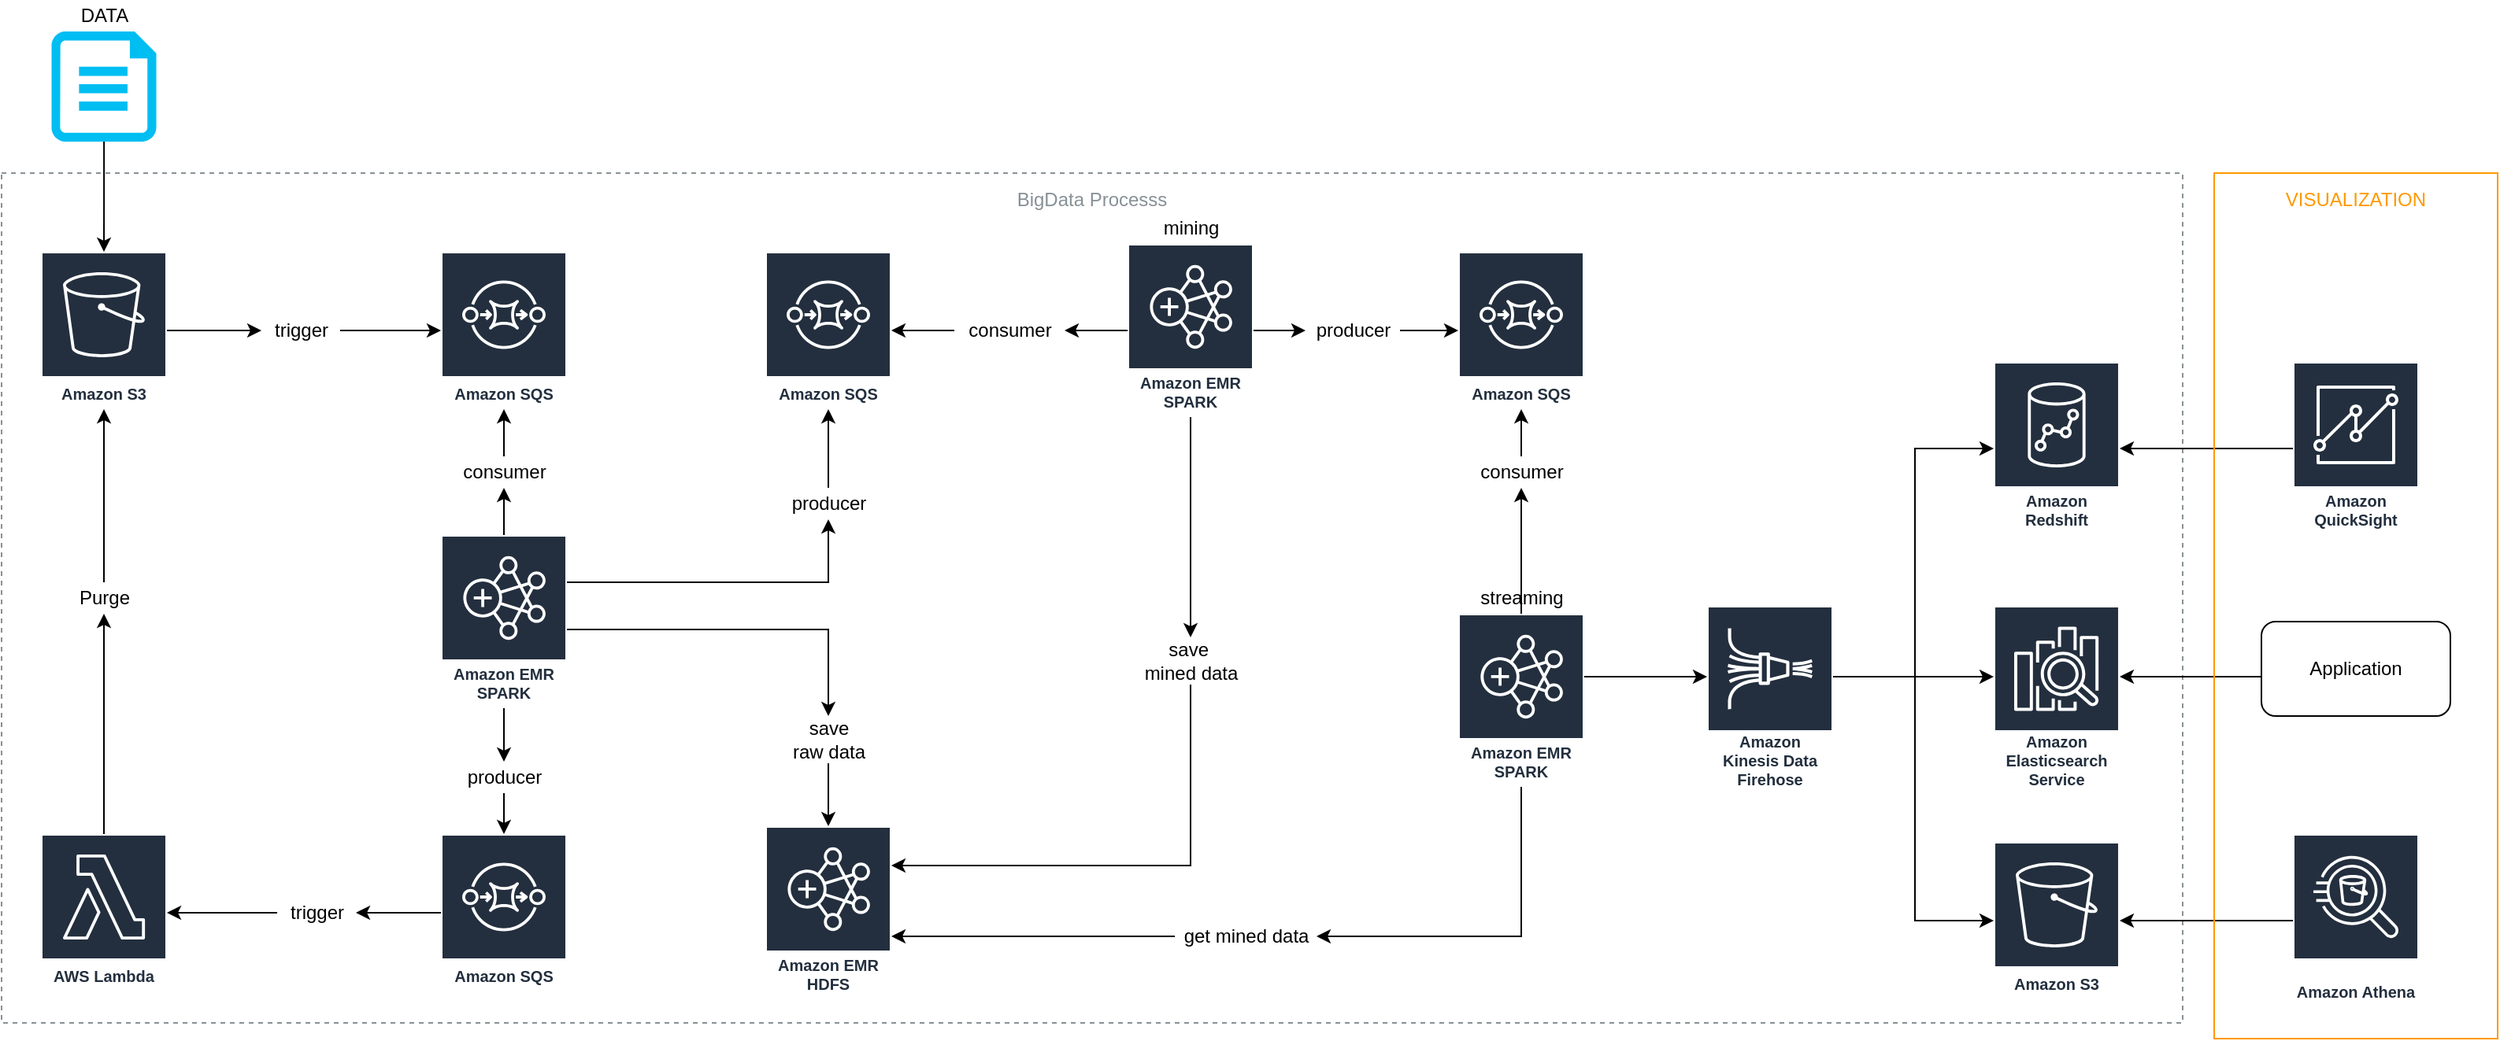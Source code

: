 <mxfile version="12.9.3" type="device"><diagram id="54NRDBQ9i-c0Yn-gqgOr" name="Page-1"><mxGraphModel dx="1024" dy="592" grid="1" gridSize="10" guides="1" tooltips="1" connect="1" arrows="1" fold="1" page="1" pageScale="1" pageWidth="827" pageHeight="1169" math="0" shadow="0"><root><mxCell id="0"/><mxCell id="1" parent="0"/><mxCell id="UCuNYARqZyfxTHoQtfst-64" value="BigData Processs" style="outlineConnect=0;gradientColor=none;html=1;whiteSpace=wrap;fontSize=12;fontStyle=0;strokeColor=#879196;fillColor=none;verticalAlign=top;align=center;fontColor=#879196;dashed=1;spacingTop=3;" parent="1" vertex="1"><mxGeometry x="55" y="130" width="1385" height="540" as="geometry"/></mxCell><mxCell id="UCuNYARqZyfxTHoQtfst-4" style="edgeStyle=orthogonalEdgeStyle;rounded=0;orthogonalLoop=1;jettySize=auto;html=1;" parent="1" source="UCuNYARqZyfxTHoQtfst-27" target="UCuNYARqZyfxTHoQtfst-3" edge="1"><mxGeometry relative="1" as="geometry"/></mxCell><mxCell id="UCuNYARqZyfxTHoQtfst-1" value="Amazon S3" style="outlineConnect=0;fontColor=#232F3E;gradientColor=none;strokeColor=#ffffff;fillColor=#232F3E;dashed=0;verticalLabelPosition=middle;verticalAlign=bottom;align=center;html=1;whiteSpace=wrap;fontSize=10;fontStyle=1;spacing=3;shape=mxgraph.aws4.productIcon;prIcon=mxgraph.aws4.s3;" parent="1" vertex="1"><mxGeometry x="80" y="180" width="80" height="100" as="geometry"/></mxCell><mxCell id="UCuNYARqZyfxTHoQtfst-3" value="Amazon SQS" style="outlineConnect=0;fontColor=#232F3E;gradientColor=none;strokeColor=#ffffff;fillColor=#232F3E;dashed=0;verticalLabelPosition=middle;verticalAlign=bottom;align=center;html=1;whiteSpace=wrap;fontSize=10;fontStyle=1;spacing=3;shape=mxgraph.aws4.productIcon;prIcon=mxgraph.aws4.sqs;" parent="1" vertex="1"><mxGeometry x="334" y="180" width="80" height="100" as="geometry"/></mxCell><mxCell id="UCuNYARqZyfxTHoQtfst-6" style="edgeStyle=orthogonalEdgeStyle;rounded=0;orthogonalLoop=1;jettySize=auto;html=1;" parent="1" source="UCuNYARqZyfxTHoQtfst-29" target="UCuNYARqZyfxTHoQtfst-3" edge="1"><mxGeometry relative="1" as="geometry"><mxPoint x="374" y="380" as="sourcePoint"/></mxGeometry></mxCell><mxCell id="UCuNYARqZyfxTHoQtfst-13" style="edgeStyle=orthogonalEdgeStyle;rounded=0;orthogonalLoop=1;jettySize=auto;html=1;" parent="1" source="UCuNYARqZyfxTHoQtfst-31" target="UCuNYARqZyfxTHoQtfst-7" edge="1"><mxGeometry relative="1" as="geometry"><mxPoint x="374" y="440" as="sourcePoint"/></mxGeometry></mxCell><mxCell id="UCuNYARqZyfxTHoQtfst-16" style="edgeStyle=orthogonalEdgeStyle;rounded=0;orthogonalLoop=1;jettySize=auto;html=1;entryX=0.5;entryY=0;entryDx=0;entryDy=0;entryPerimeter=0;" parent="1" source="UCuNYARqZyfxTHoQtfst-35" target="UCuNYARqZyfxTHoQtfst-36" edge="1"><mxGeometry relative="1" as="geometry"><mxPoint x="464" y="410" as="sourcePoint"/><mxPoint x="580" y="550" as="targetPoint"/></mxGeometry></mxCell><mxCell id="UCuNYARqZyfxTHoQtfst-18" style="edgeStyle=orthogonalEdgeStyle;rounded=0;orthogonalLoop=1;jettySize=auto;html=1;" parent="1" source="UCuNYARqZyfxTHoQtfst-33" target="UCuNYARqZyfxTHoQtfst-17" edge="1"><mxGeometry relative="1" as="geometry"><mxPoint x="464" y="410" as="sourcePoint"/></mxGeometry></mxCell><mxCell id="UCuNYARqZyfxTHoQtfst-12" style="edgeStyle=orthogonalEdgeStyle;rounded=0;orthogonalLoop=1;jettySize=auto;html=1;" parent="1" source="UCuNYARqZyfxTHoQtfst-21" target="UCuNYARqZyfxTHoQtfst-8" edge="1"><mxGeometry relative="1" as="geometry"/></mxCell><mxCell id="UCuNYARqZyfxTHoQtfst-7" value="Amazon SQS" style="outlineConnect=0;fontColor=#232F3E;gradientColor=none;strokeColor=#ffffff;fillColor=#232F3E;dashed=0;verticalLabelPosition=middle;verticalAlign=bottom;align=center;html=1;whiteSpace=wrap;fontSize=10;fontStyle=1;spacing=3;shape=mxgraph.aws4.productIcon;prIcon=mxgraph.aws4.sqs;" parent="1" vertex="1"><mxGeometry x="334" y="550" width="80" height="100" as="geometry"/></mxCell><mxCell id="UCuNYARqZyfxTHoQtfst-9" style="edgeStyle=orthogonalEdgeStyle;rounded=0;orthogonalLoop=1;jettySize=auto;html=1;" parent="1" source="UCuNYARqZyfxTHoQtfst-10" target="UCuNYARqZyfxTHoQtfst-1" edge="1"><mxGeometry relative="1" as="geometry"/></mxCell><mxCell id="UCuNYARqZyfxTHoQtfst-8" value="AWS Lambda" style="outlineConnect=0;fontColor=#232F3E;gradientColor=none;strokeColor=#ffffff;fillColor=#232F3E;dashed=0;verticalLabelPosition=middle;verticalAlign=bottom;align=center;html=1;whiteSpace=wrap;fontSize=10;fontStyle=1;spacing=3;shape=mxgraph.aws4.productIcon;prIcon=mxgraph.aws4.lambda;" parent="1" vertex="1"><mxGeometry x="80" y="550" width="80" height="100" as="geometry"/></mxCell><mxCell id="UCuNYARqZyfxTHoQtfst-10" value="Purge" style="text;html=1;align=center;verticalAlign=middle;resizable=0;points=[];autosize=1;" parent="1" vertex="1"><mxGeometry x="95" y="390" width="50" height="20" as="geometry"/></mxCell><mxCell id="UCuNYARqZyfxTHoQtfst-14" style="edgeStyle=orthogonalEdgeStyle;rounded=0;orthogonalLoop=1;jettySize=auto;html=1;" parent="1" source="UCuNYARqZyfxTHoQtfst-8" target="UCuNYARqZyfxTHoQtfst-10" edge="1"><mxGeometry relative="1" as="geometry"><mxPoint x="120" y="550" as="sourcePoint"/><mxPoint x="120" y="280" as="targetPoint"/></mxGeometry></mxCell><mxCell id="UCuNYARqZyfxTHoQtfst-17" value="Amazon SQS" style="outlineConnect=0;fontColor=#232F3E;gradientColor=none;strokeColor=#ffffff;fillColor=#232F3E;dashed=0;verticalLabelPosition=middle;verticalAlign=bottom;align=center;html=1;whiteSpace=wrap;fontSize=10;fontStyle=1;spacing=3;shape=mxgraph.aws4.productIcon;prIcon=mxgraph.aws4.sqs;" parent="1" vertex="1"><mxGeometry x="540" y="180" width="80" height="100" as="geometry"/></mxCell><mxCell id="UCuNYARqZyfxTHoQtfst-19" value="Amazon EMR&lt;br&gt;SPARK" style="outlineConnect=0;fontColor=#232F3E;gradientColor=none;strokeColor=#ffffff;fillColor=#232F3E;dashed=0;verticalLabelPosition=middle;verticalAlign=bottom;align=center;html=1;whiteSpace=wrap;fontSize=10;fontStyle=1;spacing=3;shape=mxgraph.aws4.productIcon;prIcon=mxgraph.aws4.emr;" parent="1" vertex="1"><mxGeometry x="334" y="360" width="80" height="110" as="geometry"/></mxCell><mxCell id="UCuNYARqZyfxTHoQtfst-21" value="trigger" style="text;html=1;align=center;verticalAlign=middle;resizable=0;points=[];autosize=1;" parent="1" vertex="1"><mxGeometry x="230" y="590" width="50" height="20" as="geometry"/></mxCell><mxCell id="UCuNYARqZyfxTHoQtfst-22" style="edgeStyle=orthogonalEdgeStyle;rounded=0;orthogonalLoop=1;jettySize=auto;html=1;" parent="1" source="UCuNYARqZyfxTHoQtfst-7" target="UCuNYARqZyfxTHoQtfst-21" edge="1"><mxGeometry relative="1" as="geometry"><mxPoint x="334" y="600" as="sourcePoint"/><mxPoint x="160" y="600" as="targetPoint"/></mxGeometry></mxCell><mxCell id="UCuNYARqZyfxTHoQtfst-26" style="edgeStyle=orthogonalEdgeStyle;rounded=0;orthogonalLoop=1;jettySize=auto;html=1;" parent="1" source="UCuNYARqZyfxTHoQtfst-25" target="UCuNYARqZyfxTHoQtfst-1" edge="1"><mxGeometry relative="1" as="geometry"/></mxCell><mxCell id="UCuNYARqZyfxTHoQtfst-27" value="trigger" style="text;html=1;align=center;verticalAlign=middle;resizable=0;points=[];autosize=1;" parent="1" vertex="1"><mxGeometry x="220" y="220" width="50" height="20" as="geometry"/></mxCell><mxCell id="UCuNYARqZyfxTHoQtfst-28" style="edgeStyle=orthogonalEdgeStyle;rounded=0;orthogonalLoop=1;jettySize=auto;html=1;" parent="1" source="UCuNYARqZyfxTHoQtfst-1" target="UCuNYARqZyfxTHoQtfst-27" edge="1"><mxGeometry relative="1" as="geometry"><mxPoint x="160" y="230" as="sourcePoint"/><mxPoint x="334" y="230" as="targetPoint"/></mxGeometry></mxCell><mxCell id="UCuNYARqZyfxTHoQtfst-29" value="consumer" style="text;html=1;align=center;verticalAlign=middle;resizable=0;points=[];autosize=1;" parent="1" vertex="1"><mxGeometry x="339" y="310" width="70" height="20" as="geometry"/></mxCell><mxCell id="UCuNYARqZyfxTHoQtfst-30" style="edgeStyle=orthogonalEdgeStyle;rounded=0;orthogonalLoop=1;jettySize=auto;html=1;" parent="1" source="UCuNYARqZyfxTHoQtfst-19" target="UCuNYARqZyfxTHoQtfst-29" edge="1"><mxGeometry relative="1" as="geometry"><mxPoint x="374" y="360" as="sourcePoint"/><mxPoint x="374" y="280" as="targetPoint"/></mxGeometry></mxCell><mxCell id="UCuNYARqZyfxTHoQtfst-31" value="producer" style="text;html=1;align=center;verticalAlign=middle;resizable=0;points=[];autosize=1;" parent="1" vertex="1"><mxGeometry x="344" y="504" width="60" height="20" as="geometry"/></mxCell><mxCell id="UCuNYARqZyfxTHoQtfst-32" style="edgeStyle=orthogonalEdgeStyle;rounded=0;orthogonalLoop=1;jettySize=auto;html=1;" parent="1" source="UCuNYARqZyfxTHoQtfst-19" target="UCuNYARqZyfxTHoQtfst-31" edge="1"><mxGeometry relative="1" as="geometry"><mxPoint x="374" y="470" as="sourcePoint"/><mxPoint x="374" y="550" as="targetPoint"/></mxGeometry></mxCell><mxCell id="UCuNYARqZyfxTHoQtfst-33" value="producer" style="text;html=1;align=center;verticalAlign=middle;resizable=0;points=[];autosize=1;" parent="1" vertex="1"><mxGeometry x="550" y="330" width="60" height="20" as="geometry"/></mxCell><mxCell id="UCuNYARqZyfxTHoQtfst-34" style="edgeStyle=orthogonalEdgeStyle;rounded=0;orthogonalLoop=1;jettySize=auto;html=1;" parent="1" source="UCuNYARqZyfxTHoQtfst-19" target="UCuNYARqZyfxTHoQtfst-33" edge="1"><mxGeometry relative="1" as="geometry"><mxPoint x="414" y="415" as="sourcePoint"/><mxPoint x="550" y="280" as="targetPoint"/><Array as="points"><mxPoint x="580" y="390"/></Array></mxGeometry></mxCell><mxCell id="UCuNYARqZyfxTHoQtfst-36" value="Amazon EMR&lt;br&gt;HDFS" style="outlineConnect=0;fontColor=#232F3E;gradientColor=none;strokeColor=#ffffff;fillColor=#232F3E;dashed=0;verticalLabelPosition=middle;verticalAlign=bottom;align=center;html=1;whiteSpace=wrap;fontSize=10;fontStyle=1;spacing=3;shape=mxgraph.aws4.productIcon;prIcon=mxgraph.aws4.emr;" parent="1" vertex="1"><mxGeometry x="540" y="545" width="80" height="110" as="geometry"/></mxCell><mxCell id="UCuNYARqZyfxTHoQtfst-35" value="save&lt;br&gt;raw data" style="text;html=1;align=center;verticalAlign=middle;resizable=0;points=[];autosize=1;" parent="1" vertex="1"><mxGeometry x="550" y="475" width="60" height="30" as="geometry"/></mxCell><mxCell id="UCuNYARqZyfxTHoQtfst-37" style="edgeStyle=orthogonalEdgeStyle;rounded=0;orthogonalLoop=1;jettySize=auto;html=1;entryX=0.5;entryY=0;entryDx=0;entryDy=0;entryPerimeter=0;" parent="1" source="UCuNYARqZyfxTHoQtfst-19" target="UCuNYARqZyfxTHoQtfst-35" edge="1"><mxGeometry relative="1" as="geometry"><mxPoint x="414" y="415" as="sourcePoint"/><mxPoint x="550" y="545" as="targetPoint"/><Array as="points"><mxPoint x="580" y="420"/></Array></mxGeometry></mxCell><mxCell id="UCuNYARqZyfxTHoQtfst-39" style="edgeStyle=orthogonalEdgeStyle;rounded=0;orthogonalLoop=1;jettySize=auto;html=1;" parent="1" source="UCuNYARqZyfxTHoQtfst-45" target="UCuNYARqZyfxTHoQtfst-17" edge="1"><mxGeometry relative="1" as="geometry"/></mxCell><mxCell id="UCuNYARqZyfxTHoQtfst-41" value="" style="group" parent="1" vertex="1" connectable="0"><mxGeometry x="770" y="155" width="80" height="130" as="geometry"/></mxCell><mxCell id="UCuNYARqZyfxTHoQtfst-38" value="Amazon EMR&lt;br&gt;SPARK" style="outlineConnect=0;fontColor=#232F3E;gradientColor=none;strokeColor=#ffffff;fillColor=#232F3E;dashed=0;verticalLabelPosition=middle;verticalAlign=bottom;align=center;html=1;whiteSpace=wrap;fontSize=10;fontStyle=1;spacing=3;shape=mxgraph.aws4.productIcon;prIcon=mxgraph.aws4.emr;" parent="UCuNYARqZyfxTHoQtfst-41" vertex="1"><mxGeometry y="20" width="80" height="110" as="geometry"/></mxCell><mxCell id="UCuNYARqZyfxTHoQtfst-40" value="mining" style="text;html=1;align=center;verticalAlign=middle;resizable=0;points=[];autosize=1;" parent="UCuNYARqZyfxTHoQtfst-41" vertex="1"><mxGeometry x="15" width="50" height="20" as="geometry"/></mxCell><mxCell id="UCuNYARqZyfxTHoQtfst-42" style="edgeStyle=orthogonalEdgeStyle;rounded=0;orthogonalLoop=1;jettySize=auto;html=1;" parent="1" source="UCuNYARqZyfxTHoQtfst-43" target="UCuNYARqZyfxTHoQtfst-36" edge="1"><mxGeometry relative="1" as="geometry"><Array as="points"><mxPoint x="810" y="570"/></Array></mxGeometry></mxCell><mxCell id="UCuNYARqZyfxTHoQtfst-43" value="save&amp;nbsp;&lt;br&gt;mined data" style="text;html=1;align=center;verticalAlign=middle;resizable=0;points=[];autosize=1;" parent="1" vertex="1"><mxGeometry x="775" y="425" width="70" height="30" as="geometry"/></mxCell><mxCell id="UCuNYARqZyfxTHoQtfst-44" style="edgeStyle=orthogonalEdgeStyle;rounded=0;orthogonalLoop=1;jettySize=auto;html=1;" parent="1" source="UCuNYARqZyfxTHoQtfst-38" target="UCuNYARqZyfxTHoQtfst-43" edge="1"><mxGeometry relative="1" as="geometry"><mxPoint x="810" y="285" as="sourcePoint"/><mxPoint x="620" y="580" as="targetPoint"/><Array as="points"/></mxGeometry></mxCell><mxCell id="UCuNYARqZyfxTHoQtfst-45" value="consumer" style="text;html=1;align=center;verticalAlign=middle;resizable=0;points=[];autosize=1;" parent="1" vertex="1"><mxGeometry x="660" y="220" width="70" height="20" as="geometry"/></mxCell><mxCell id="UCuNYARqZyfxTHoQtfst-46" style="edgeStyle=orthogonalEdgeStyle;rounded=0;orthogonalLoop=1;jettySize=auto;html=1;" parent="1" source="UCuNYARqZyfxTHoQtfst-38" target="UCuNYARqZyfxTHoQtfst-45" edge="1"><mxGeometry relative="1" as="geometry"><mxPoint x="770" y="230" as="sourcePoint"/><mxPoint x="620" y="230" as="targetPoint"/></mxGeometry></mxCell><mxCell id="UCuNYARqZyfxTHoQtfst-47" value="Amazon SQS" style="outlineConnect=0;fontColor=#232F3E;gradientColor=none;strokeColor=#ffffff;fillColor=#232F3E;dashed=0;verticalLabelPosition=middle;verticalAlign=bottom;align=center;html=1;whiteSpace=wrap;fontSize=10;fontStyle=1;spacing=3;shape=mxgraph.aws4.productIcon;prIcon=mxgraph.aws4.sqs;" parent="1" vertex="1"><mxGeometry x="980" y="180" width="80" height="100" as="geometry"/></mxCell><mxCell id="UCuNYARqZyfxTHoQtfst-48" style="edgeStyle=orthogonalEdgeStyle;rounded=0;orthogonalLoop=1;jettySize=auto;html=1;" parent="1" source="UCuNYARqZyfxTHoQtfst-76" target="UCuNYARqZyfxTHoQtfst-47" edge="1"><mxGeometry relative="1" as="geometry"/></mxCell><mxCell id="UCuNYARqZyfxTHoQtfst-49" value="" style="group" parent="1" vertex="1" connectable="0"><mxGeometry x="980" y="390" width="80" height="130" as="geometry"/></mxCell><mxCell id="UCuNYARqZyfxTHoQtfst-50" value="Amazon EMR&lt;br&gt;SPARK" style="outlineConnect=0;fontColor=#232F3E;gradientColor=none;strokeColor=#ffffff;fillColor=#232F3E;dashed=0;verticalLabelPosition=middle;verticalAlign=bottom;align=center;html=1;whiteSpace=wrap;fontSize=10;fontStyle=1;spacing=3;shape=mxgraph.aws4.productIcon;prIcon=mxgraph.aws4.emr;" parent="UCuNYARqZyfxTHoQtfst-49" vertex="1"><mxGeometry y="20" width="80" height="110" as="geometry"/></mxCell><mxCell id="UCuNYARqZyfxTHoQtfst-51" value="streaming" style="text;html=1;align=center;verticalAlign=middle;resizable=0;points=[];autosize=1;" parent="UCuNYARqZyfxTHoQtfst-49" vertex="1"><mxGeometry x="5" width="70" height="20" as="geometry"/></mxCell><mxCell id="UCuNYARqZyfxTHoQtfst-54" style="edgeStyle=orthogonalEdgeStyle;rounded=0;orthogonalLoop=1;jettySize=auto;html=1;" parent="1" source="UCuNYARqZyfxTHoQtfst-78" target="UCuNYARqZyfxTHoQtfst-47" edge="1"><mxGeometry relative="1" as="geometry"/></mxCell><mxCell id="UCuNYARqZyfxTHoQtfst-55" style="edgeStyle=orthogonalEdgeStyle;rounded=0;orthogonalLoop=1;jettySize=auto;html=1;" parent="1" source="UCuNYARqZyfxTHoQtfst-56" target="UCuNYARqZyfxTHoQtfst-36" edge="1"><mxGeometry relative="1" as="geometry"><Array as="points"><mxPoint x="690" y="615"/><mxPoint x="690" y="615"/></Array></mxGeometry></mxCell><mxCell id="UCuNYARqZyfxTHoQtfst-56" value="get mined data" style="text;html=1;align=center;verticalAlign=middle;resizable=0;points=[];autosize=1;" parent="1" vertex="1"><mxGeometry x="800" y="605" width="90" height="20" as="geometry"/></mxCell><mxCell id="UCuNYARqZyfxTHoQtfst-58" style="edgeStyle=orthogonalEdgeStyle;rounded=0;orthogonalLoop=1;jettySize=auto;html=1;" parent="1" source="UCuNYARqZyfxTHoQtfst-50" target="UCuNYARqZyfxTHoQtfst-56" edge="1"><mxGeometry relative="1" as="geometry"><mxPoint x="1020" y="480" as="sourcePoint"/><mxPoint x="620" y="610" as="targetPoint"/><Array as="points"><mxPoint x="1020" y="615"/></Array></mxGeometry></mxCell><mxCell id="UCuNYARqZyfxTHoQtfst-62" style="edgeStyle=orthogonalEdgeStyle;rounded=0;orthogonalLoop=1;jettySize=auto;html=1;" parent="1" source="UCuNYARqZyfxTHoQtfst-59" target="UCuNYARqZyfxTHoQtfst-61" edge="1"><mxGeometry relative="1" as="geometry"><Array as="points"><mxPoint x="1280" y="450"/><mxPoint x="1280" y="450"/></Array></mxGeometry></mxCell><mxCell id="dI_pRz9SwcbE2Svsev3d-3" style="edgeStyle=orthogonalEdgeStyle;rounded=0;orthogonalLoop=1;jettySize=auto;html=1;" parent="1" source="UCuNYARqZyfxTHoQtfst-59" target="dI_pRz9SwcbE2Svsev3d-1" edge="1"><mxGeometry relative="1" as="geometry"><Array as="points"><mxPoint x="1270" y="450"/><mxPoint x="1270" y="305"/></Array></mxGeometry></mxCell><mxCell id="dI_pRz9SwcbE2Svsev3d-4" style="edgeStyle=orthogonalEdgeStyle;rounded=0;orthogonalLoop=1;jettySize=auto;html=1;" parent="1" source="UCuNYARqZyfxTHoQtfst-59" target="dI_pRz9SwcbE2Svsev3d-2" edge="1"><mxGeometry relative="1" as="geometry"><Array as="points"><mxPoint x="1270" y="450"/><mxPoint x="1270" y="605"/></Array></mxGeometry></mxCell><mxCell id="UCuNYARqZyfxTHoQtfst-59" value="Amazon Kinesis Data Firehose" style="outlineConnect=0;fontColor=#232F3E;gradientColor=none;strokeColor=#ffffff;fillColor=#232F3E;dashed=0;verticalLabelPosition=middle;verticalAlign=bottom;align=center;html=1;whiteSpace=wrap;fontSize=10;fontStyle=1;spacing=3;shape=mxgraph.aws4.productIcon;prIcon=mxgraph.aws4.kinesis_data_firehose;" parent="1" vertex="1"><mxGeometry x="1138" y="405" width="80" height="120" as="geometry"/></mxCell><mxCell id="UCuNYARqZyfxTHoQtfst-60" style="edgeStyle=orthogonalEdgeStyle;rounded=0;orthogonalLoop=1;jettySize=auto;html=1;" parent="1" source="UCuNYARqZyfxTHoQtfst-50" target="UCuNYARqZyfxTHoQtfst-59" edge="1"><mxGeometry relative="1" as="geometry"><Array as="points"><mxPoint x="1120" y="450"/><mxPoint x="1120" y="450"/></Array></mxGeometry></mxCell><mxCell id="UCuNYARqZyfxTHoQtfst-61" value="Amazon Elasticsearch Service" style="outlineConnect=0;fontColor=#232F3E;gradientColor=none;strokeColor=#ffffff;fillColor=#232F3E;dashed=0;verticalLabelPosition=middle;verticalAlign=bottom;align=center;html=1;whiteSpace=wrap;fontSize=10;fontStyle=1;spacing=3;shape=mxgraph.aws4.productIcon;prIcon=mxgraph.aws4.elasticsearch_service;" parent="1" vertex="1"><mxGeometry x="1320" y="405" width="80" height="120" as="geometry"/></mxCell><mxCell id="UCuNYARqZyfxTHoQtfst-68" style="edgeStyle=orthogonalEdgeStyle;rounded=0;orthogonalLoop=1;jettySize=auto;html=1;" parent="1" source="UCuNYARqZyfxTHoQtfst-65" target="UCuNYARqZyfxTHoQtfst-61" edge="1"><mxGeometry relative="1" as="geometry"><Array as="points"><mxPoint x="1450" y="450"/><mxPoint x="1450" y="450"/></Array></mxGeometry></mxCell><mxCell id="UCuNYARqZyfxTHoQtfst-65" value="Application" style="rounded=1;whiteSpace=wrap;html=1;" parent="1" vertex="1"><mxGeometry x="1490" y="415" width="120" height="60" as="geometry"/></mxCell><mxCell id="UCuNYARqZyfxTHoQtfst-75" value="" style="group" parent="1" vertex="1" connectable="0"><mxGeometry x="86.75" y="20" width="66.5" height="90" as="geometry"/></mxCell><mxCell id="UCuNYARqZyfxTHoQtfst-25" value="" style="verticalLabelPosition=bottom;html=1;verticalAlign=top;align=center;strokeColor=none;fillColor=#00BEF2;shape=mxgraph.azure.cloud_services_configuration_file;pointerEvents=1;" parent="UCuNYARqZyfxTHoQtfst-75" vertex="1"><mxGeometry y="20" width="66.5" height="70" as="geometry"/></mxCell><mxCell id="UCuNYARqZyfxTHoQtfst-69" value="DATA" style="text;html=1;align=center;verticalAlign=middle;resizable=0;points=[];autosize=1;" parent="UCuNYARqZyfxTHoQtfst-75" vertex="1"><mxGeometry x="8.25" width="50" height="20" as="geometry"/></mxCell><mxCell id="UCuNYARqZyfxTHoQtfst-76" value="producer" style="text;html=1;align=center;verticalAlign=middle;resizable=0;points=[];autosize=1;" parent="1" vertex="1"><mxGeometry x="883" y="220" width="60" height="20" as="geometry"/></mxCell><mxCell id="UCuNYARqZyfxTHoQtfst-77" style="edgeStyle=orthogonalEdgeStyle;rounded=0;orthogonalLoop=1;jettySize=auto;html=1;" parent="1" source="UCuNYARqZyfxTHoQtfst-38" target="UCuNYARqZyfxTHoQtfst-76" edge="1"><mxGeometry relative="1" as="geometry"><mxPoint x="850" y="230" as="sourcePoint"/><mxPoint x="980" y="230" as="targetPoint"/></mxGeometry></mxCell><mxCell id="UCuNYARqZyfxTHoQtfst-78" value="consumer" style="text;html=1;align=center;verticalAlign=middle;resizable=0;points=[];autosize=1;" parent="1" vertex="1"><mxGeometry x="985" y="310" width="70" height="20" as="geometry"/></mxCell><mxCell id="UCuNYARqZyfxTHoQtfst-79" style="edgeStyle=orthogonalEdgeStyle;rounded=0;orthogonalLoop=1;jettySize=auto;html=1;" parent="1" source="UCuNYARqZyfxTHoQtfst-50" target="UCuNYARqZyfxTHoQtfst-78" edge="1"><mxGeometry relative="1" as="geometry"><mxPoint x="1020" y="370" as="sourcePoint"/><mxPoint x="1020" y="280" as="targetPoint"/></mxGeometry></mxCell><mxCell id="dI_pRz9SwcbE2Svsev3d-1" value="Amazon Redshift" style="outlineConnect=0;fontColor=#232F3E;gradientColor=none;strokeColor=#ffffff;fillColor=#232F3E;dashed=0;verticalLabelPosition=middle;verticalAlign=bottom;align=center;html=1;whiteSpace=wrap;fontSize=10;fontStyle=1;spacing=3;shape=mxgraph.aws4.productIcon;prIcon=mxgraph.aws4.redshift;" parent="1" vertex="1"><mxGeometry x="1320" y="250" width="80" height="110" as="geometry"/></mxCell><mxCell id="dI_pRz9SwcbE2Svsev3d-2" value="Amazon S3" style="outlineConnect=0;fontColor=#232F3E;gradientColor=none;strokeColor=#ffffff;fillColor=#232F3E;dashed=0;verticalLabelPosition=middle;verticalAlign=bottom;align=center;html=1;whiteSpace=wrap;fontSize=10;fontStyle=1;spacing=3;shape=mxgraph.aws4.productIcon;prIcon=mxgraph.aws4.s3;" parent="1" vertex="1"><mxGeometry x="1320" y="555" width="80" height="100" as="geometry"/></mxCell><mxCell id="dI_pRz9SwcbE2Svsev3d-7" style="edgeStyle=orthogonalEdgeStyle;rounded=0;orthogonalLoop=1;jettySize=auto;html=1;" parent="1" source="dI_pRz9SwcbE2Svsev3d-5" target="dI_pRz9SwcbE2Svsev3d-1" edge="1"><mxGeometry relative="1" as="geometry"/></mxCell><mxCell id="dI_pRz9SwcbE2Svsev3d-5" value="Amazon QuickSight" style="outlineConnect=0;fontColor=#232F3E;gradientColor=none;strokeColor=#ffffff;fillColor=#232F3E;dashed=0;verticalLabelPosition=middle;verticalAlign=bottom;align=center;html=1;whiteSpace=wrap;fontSize=10;fontStyle=1;spacing=3;shape=mxgraph.aws4.productIcon;prIcon=mxgraph.aws4.quicksight;" parent="1" vertex="1"><mxGeometry x="1510" y="250" width="80" height="110" as="geometry"/></mxCell><mxCell id="dI_pRz9SwcbE2Svsev3d-8" style="edgeStyle=orthogonalEdgeStyle;rounded=0;orthogonalLoop=1;jettySize=auto;html=1;" parent="1" source="dI_pRz9SwcbE2Svsev3d-6" target="dI_pRz9SwcbE2Svsev3d-2" edge="1"><mxGeometry relative="1" as="geometry"/></mxCell><mxCell id="dI_pRz9SwcbE2Svsev3d-6" value="Amazon Athena" style="outlineConnect=0;fontColor=#232F3E;gradientColor=none;strokeColor=#ffffff;fillColor=#232F3E;dashed=0;verticalLabelPosition=middle;verticalAlign=bottom;align=center;html=1;whiteSpace=wrap;fontSize=10;fontStyle=1;spacing=3;shape=mxgraph.aws4.productIcon;prIcon=mxgraph.aws4.athena;" parent="1" vertex="1"><mxGeometry x="1510" y="550" width="80" height="110" as="geometry"/></mxCell><mxCell id="dI_pRz9SwcbE2Svsev3d-9" value="VISUALIZATION" style="outlineConnect=0;gradientColor=none;html=1;whiteSpace=wrap;fontSize=12;fontStyle=0;strokeColor=#FF9900;fillColor=none;verticalAlign=top;align=center;fontColor=#FF9900;dashed=0;spacingTop=3;" parent="1" vertex="1"><mxGeometry x="1460" y="130" width="180" height="550" as="geometry"/></mxCell></root></mxGraphModel></diagram></mxfile>